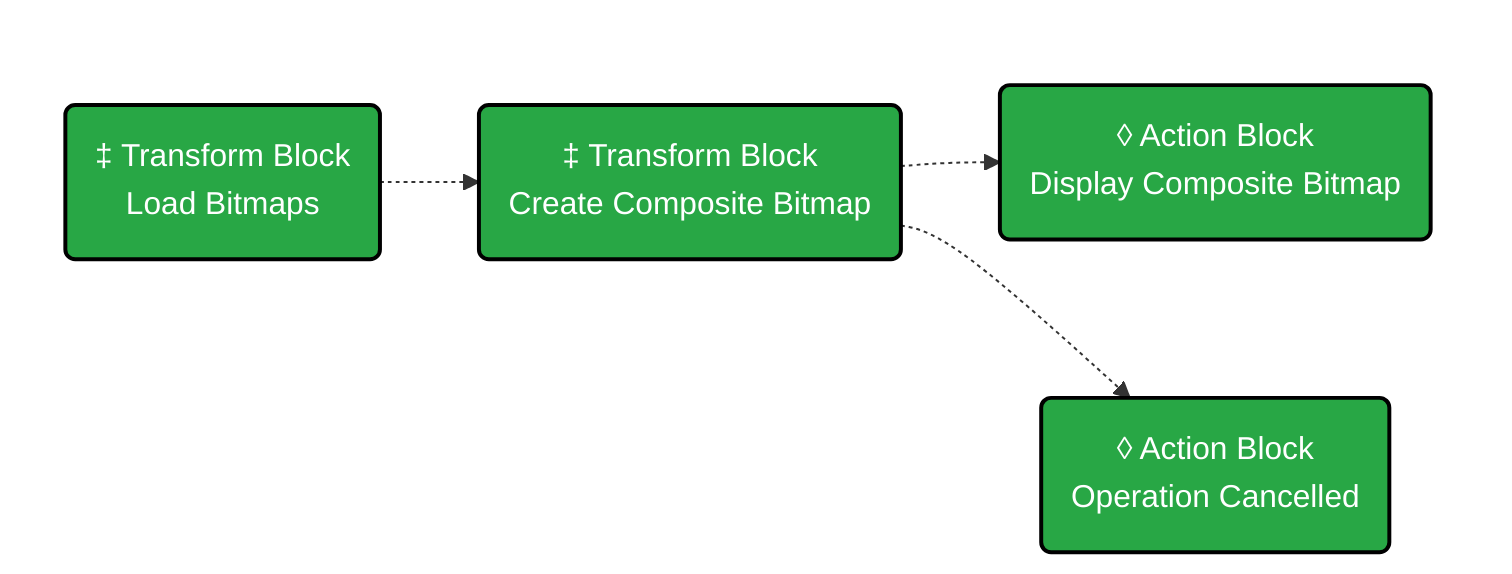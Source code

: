 flowchart LR
    classDef green fill:#28a745,stroke:#000,stroke-width:2px,color:#fff;
    classDef blue fill:#2374f7,stroke:#000,stroke-width:2px,color:#fff;
    classDef orange fill:#f28c28,stroke:#000,stroke-width:2px,color:#fff;
    
    lB("‡ Transform Block\nLoad Bitmaps"):::green
    cCB("‡ Transform Block\nCreate Composite Bitmap"):::green
    dCB("◊ Action Block\nDisplay Composite Bitmap"):::green
    oC("◊ Action Block\nOperation Cancelled"):::green

    subgraph main[ ]
        lB
        cCB
        dCB
    end

    lB -.-> cCB
    cCB -.-> dCB
    cCB -.-> oC

    style main fill:none,stroke:none